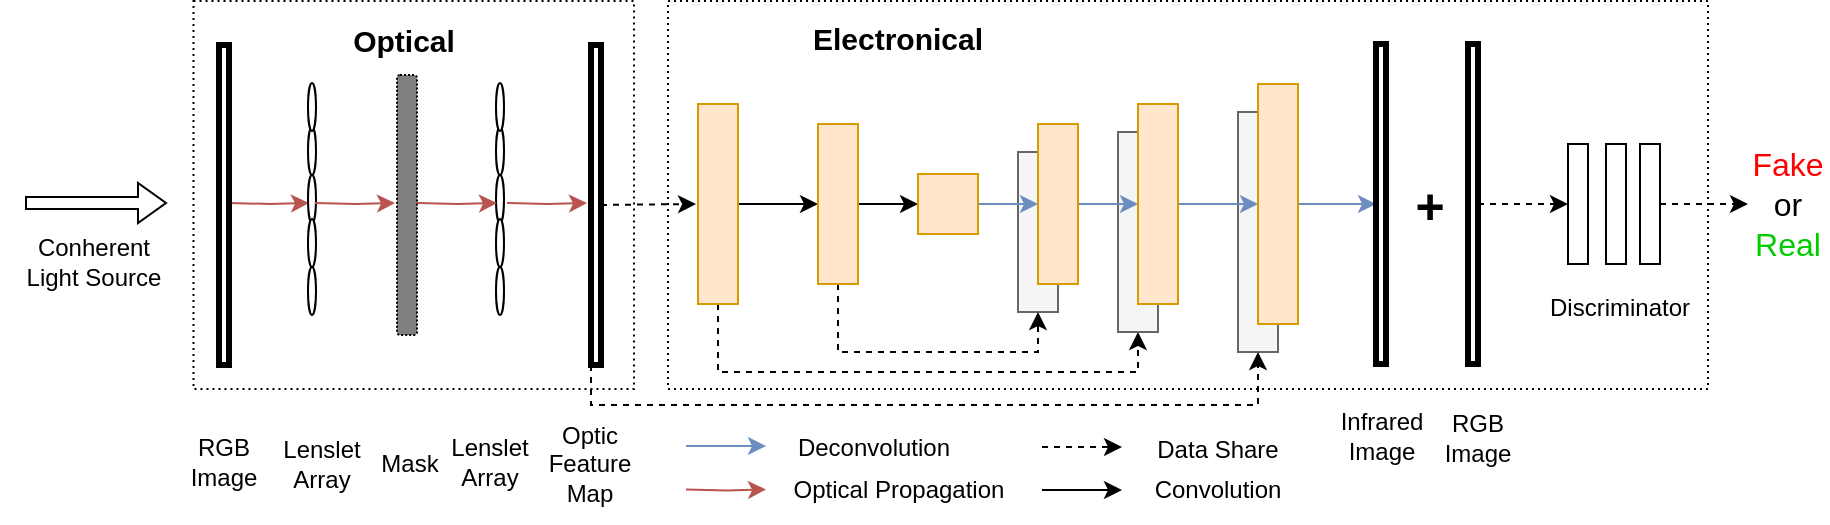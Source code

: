 <mxfile version="14.4.5" type="device"><diagram name="Page-1" id="c7558073-3199-34d8-9f00-42111426c3f3"><mxGraphModel dx="1038" dy="524" grid="1" gridSize="10" guides="1" tooltips="1" connect="1" arrows="1" fold="1" page="1" pageScale="1" pageWidth="21000" pageHeight="100000" background="#ffffff" math="0" shadow="0"><root><mxCell id="0"/><mxCell id="1" parent="0"/><mxCell id="jGKBf7WWrXWzR7vHvUci-107" value="" style="rounded=0;whiteSpace=wrap;html=1;fillColor=#f5f5f5;strokeColor=#666666;fontColor=#333333;" parent="1" vertex="1"><mxGeometry x="500" y="424" width="20" height="80" as="geometry"/></mxCell><mxCell id="3j87-L4nenAO9r-zL9cM-4" style="edgeStyle=orthogonalEdgeStyle;rounded=0;orthogonalLoop=1;jettySize=auto;html=1;exitX=1;exitY=0.5;exitDx=0;exitDy=0;fillColor=#f8cecc;strokeColor=#b85450;" parent="1" edge="1"><mxGeometry relative="1" as="geometry"><mxPoint x="145.5" y="449.5" as="targetPoint"/><mxPoint x="105.5" y="449.5" as="sourcePoint"/></mxGeometry></mxCell><mxCell id="4" value="" style="whiteSpace=wrap;align=center;verticalAlign=middle;fontStyle=1;strokeWidth=3;" parent="1" vertex="1"><mxGeometry x="100.5" y="370.5" width="5" height="160" as="geometry"/></mxCell><mxCell id="jGKBf7WWrXWzR7vHvUci-99" value="" style="shape=singleArrow;whiteSpace=wrap;html=1;" parent="1" vertex="1"><mxGeometry x="4" y="439.5" width="70" height="20" as="geometry"/></mxCell><mxCell id="jGKBf7WWrXWzR7vHvUci-102" value="&lt;span style=&quot;font-weight: normal&quot;&gt;Conherent &lt;br&gt;Light Source&lt;/span&gt;" style="text;html=1;strokeColor=none;fillColor=none;align=center;verticalAlign=middle;whiteSpace=wrap;rounded=0;fontStyle=1" parent="1" vertex="1"><mxGeometry x="-9" y="479" width="94" as="geometry"/></mxCell><mxCell id="jGKBf7WWrXWzR7vHvUci-114" style="edgeStyle=orthogonalEdgeStyle;rounded=0;orthogonalLoop=1;jettySize=auto;html=1;exitX=1;exitY=0.5;exitDx=0;exitDy=0;entryX=0;entryY=0.5;entryDx=0;entryDy=0;" parent="1" source="jGKBf7WWrXWzR7vHvUci-104" target="jGKBf7WWrXWzR7vHvUci-105" edge="1"><mxGeometry relative="1" as="geometry"/></mxCell><mxCell id="jGKBf7WWrXWzR7vHvUci-133" style="edgeStyle=orthogonalEdgeStyle;rounded=0;orthogonalLoop=1;jettySize=auto;html=1;exitX=0.5;exitY=1;exitDx=0;exitDy=0;entryX=0.5;entryY=1;entryDx=0;entryDy=0;dashed=1;" parent="1" source="jGKBf7WWrXWzR7vHvUci-104" target="jGKBf7WWrXWzR7vHvUci-108" edge="1"><mxGeometry relative="1" as="geometry"/></mxCell><mxCell id="jGKBf7WWrXWzR7vHvUci-104" value="" style="rounded=0;whiteSpace=wrap;html=1;fillColor=#ffe6cc;strokeColor=#d79b00;" parent="1" vertex="1"><mxGeometry x="340" y="400" width="20" height="100" as="geometry"/></mxCell><mxCell id="jGKBf7WWrXWzR7vHvUci-115" style="edgeStyle=orthogonalEdgeStyle;rounded=0;orthogonalLoop=1;jettySize=auto;html=1;exitX=1;exitY=0.5;exitDx=0;exitDy=0;entryX=0;entryY=0.5;entryDx=0;entryDy=0;" parent="1" source="jGKBf7WWrXWzR7vHvUci-105" target="jGKBf7WWrXWzR7vHvUci-106" edge="1"><mxGeometry relative="1" as="geometry"/></mxCell><mxCell id="jGKBf7WWrXWzR7vHvUci-191" style="edgeStyle=orthogonalEdgeStyle;rounded=0;orthogonalLoop=1;jettySize=auto;html=1;exitX=0.5;exitY=1;exitDx=0;exitDy=0;entryX=0.5;entryY=1;entryDx=0;entryDy=0;strokeColor=#000000;fontSize=12;dashed=1;" parent="1" source="jGKBf7WWrXWzR7vHvUci-105" target="jGKBf7WWrXWzR7vHvUci-107" edge="1"><mxGeometry relative="1" as="geometry"/></mxCell><mxCell id="jGKBf7WWrXWzR7vHvUci-105" value="" style="rounded=0;whiteSpace=wrap;html=1;fillColor=#ffe6cc;strokeColor=#d79b00;" parent="1" vertex="1"><mxGeometry x="400" y="410" width="20" height="80" as="geometry"/></mxCell><mxCell id="jGKBf7WWrXWzR7vHvUci-126" style="edgeStyle=orthogonalEdgeStyle;rounded=0;orthogonalLoop=1;jettySize=auto;html=1;exitX=1;exitY=0.5;exitDx=0;exitDy=0;fillColor=#dae8fc;strokeColor=#6c8ebf;" parent="1" source="jGKBf7WWrXWzR7vHvUci-106" target="jGKBf7WWrXWzR7vHvUci-121" edge="1"><mxGeometry relative="1" as="geometry"/></mxCell><mxCell id="jGKBf7WWrXWzR7vHvUci-106" value="" style="rounded=0;whiteSpace=wrap;html=1;fillColor=#ffe6cc;strokeColor=#d79b00;" parent="1" vertex="1"><mxGeometry x="450" y="435" width="30" height="30" as="geometry"/></mxCell><mxCell id="jGKBf7WWrXWzR7vHvUci-108" value="" style="rounded=0;whiteSpace=wrap;html=1;fillColor=#f5f5f5;strokeColor=#666666;fontColor=#333333;" parent="1" vertex="1"><mxGeometry x="550" y="414" width="20" height="100" as="geometry"/></mxCell><mxCell id="jGKBf7WWrXWzR7vHvUci-110" value="" style="rounded=0;whiteSpace=wrap;html=1;fillColor=#f5f5f5;strokeColor=#666666;fontColor=#333333;" parent="1" vertex="1"><mxGeometry x="610" y="404" width="20" height="120" as="geometry"/></mxCell><mxCell id="jGKBf7WWrXWzR7vHvUci-127" style="edgeStyle=orthogonalEdgeStyle;rounded=0;orthogonalLoop=1;jettySize=auto;html=1;exitX=1;exitY=0.5;exitDx=0;exitDy=0;entryX=0;entryY=0.5;entryDx=0;entryDy=0;fillColor=#dae8fc;strokeColor=#6c8ebf;" parent="1" source="jGKBf7WWrXWzR7vHvUci-121" target="jGKBf7WWrXWzR7vHvUci-124" edge="1"><mxGeometry relative="1" as="geometry"/></mxCell><mxCell id="jGKBf7WWrXWzR7vHvUci-121" value="" style="rounded=0;whiteSpace=wrap;html=1;fillColor=#ffe6cc;strokeColor=#d79b00;" parent="1" vertex="1"><mxGeometry x="510" y="410" width="20" height="80" as="geometry"/></mxCell><mxCell id="3j87-L4nenAO9r-zL9cM-53" style="edgeStyle=orthogonalEdgeStyle;rounded=0;orthogonalLoop=1;jettySize=auto;html=1;exitX=1;exitY=0.5;exitDx=0;exitDy=0;entryX=0;entryY=0.5;entryDx=0;entryDy=0;strokeColor=#6c8ebf;fillColor=#dae8fc;" parent="1" source="jGKBf7WWrXWzR7vHvUci-124" target="jGKBf7WWrXWzR7vHvUci-125" edge="1"><mxGeometry relative="1" as="geometry"/></mxCell><mxCell id="jGKBf7WWrXWzR7vHvUci-124" value="" style="rounded=0;whiteSpace=wrap;html=1;fillColor=#ffe6cc;strokeColor=#d79b00;" parent="1" vertex="1"><mxGeometry x="560" y="400" width="20" height="100" as="geometry"/></mxCell><mxCell id="jGKBf7WWrXWzR7vHvUci-137" style="edgeStyle=orthogonalEdgeStyle;rounded=0;orthogonalLoop=1;jettySize=auto;html=1;exitX=1;exitY=0.5;exitDx=0;exitDy=0;entryX=0;entryY=0.5;entryDx=0;entryDy=0;fillColor=#dae8fc;strokeColor=#6c8ebf;" parent="1" source="jGKBf7WWrXWzR7vHvUci-125" target="jGKBf7WWrXWzR7vHvUci-136" edge="1"><mxGeometry relative="1" as="geometry"/></mxCell><mxCell id="jGKBf7WWrXWzR7vHvUci-125" value="" style="rounded=0;whiteSpace=wrap;html=1;fillColor=#ffe6cc;strokeColor=#d79b00;" parent="1" vertex="1"><mxGeometry x="620" y="390" width="20" height="120" as="geometry"/></mxCell><mxCell id="jGKBf7WWrXWzR7vHvUci-136" value="" style="whiteSpace=wrap;align=center;verticalAlign=middle;fontStyle=1;strokeWidth=3;" parent="1" vertex="1"><mxGeometry x="679" y="370" width="5" height="160" as="geometry"/></mxCell><mxCell id="jGKBf7WWrXWzR7vHvUci-138" value="&lt;span style=&quot;font-weight: normal&quot;&gt;Infrared&lt;br&gt;Image&lt;/span&gt;" style="text;html=1;strokeColor=none;fillColor=none;align=center;verticalAlign=middle;whiteSpace=wrap;rounded=0;shadow=0;glass=0;labelBackgroundColor=none;sketch=0;fontStyle=1" parent="1" vertex="1"><mxGeometry x="652.5" y="550" width="58" height="32" as="geometry"/></mxCell><mxCell id="jGKBf7WWrXWzR7vHvUci-143" value="" style="endArrow=classic;html=1;" parent="1" edge="1"><mxGeometry width="50" height="50" relative="1" as="geometry"><mxPoint x="512" y="593" as="sourcePoint"/><mxPoint x="552" y="593" as="targetPoint"/></mxGeometry></mxCell><mxCell id="jGKBf7WWrXWzR7vHvUci-145" value="Convolution" style="text;html=1;strokeColor=none;fillColor=none;align=center;verticalAlign=middle;whiteSpace=wrap;rounded=0;shadow=0;glass=0;dashed=1;dashPattern=1 2;labelBackgroundColor=none;sketch=0;" parent="1" vertex="1"><mxGeometry x="579.5" y="583" width="40" height="20" as="geometry"/></mxCell><mxCell id="jGKBf7WWrXWzR7vHvUci-148" value="" style="endArrow=classic;html=1;fillColor=#dae8fc;strokeColor=#6c8ebf;" parent="1" edge="1"><mxGeometry width="50" height="50" relative="1" as="geometry"><mxPoint x="334" y="571" as="sourcePoint"/><mxPoint x="374" y="571" as="targetPoint"/></mxGeometry></mxCell><mxCell id="jGKBf7WWrXWzR7vHvUci-149" value="Deconvolution" style="text;html=1;strokeColor=none;fillColor=none;align=center;verticalAlign=middle;whiteSpace=wrap;rounded=0;shadow=0;glass=0;dashed=1;dashPattern=1 2;labelBackgroundColor=none;sketch=0;" parent="1" vertex="1"><mxGeometry x="408" y="562" width="40" height="20" as="geometry"/></mxCell><mxCell id="jGKBf7WWrXWzR7vHvUci-150" value="" style="endArrow=classic;html=1;fillColor=#dae8fc;dashed=1;" parent="1" edge="1"><mxGeometry width="50" height="50" relative="1" as="geometry"><mxPoint x="512" y="571.5" as="sourcePoint"/><mxPoint x="552" y="571.5" as="targetPoint"/></mxGeometry></mxCell><mxCell id="jGKBf7WWrXWzR7vHvUci-151" value="Data Share" style="text;html=1;strokeColor=none;fillColor=none;align=center;verticalAlign=middle;whiteSpace=wrap;rounded=0;shadow=0;glass=0;dashed=1;dashPattern=1 2;labelBackgroundColor=none;sketch=0;" parent="1" vertex="1"><mxGeometry x="564.5" y="563" width="70" height="20" as="geometry"/></mxCell><mxCell id="d5DRJcXPHrMYeSOv85Lz-5" style="edgeStyle=orthogonalEdgeStyle;rounded=0;orthogonalLoop=1;jettySize=auto;html=1;exitX=1;exitY=0.5;exitDx=0;exitDy=0;entryX=0;entryY=0.5;entryDx=0;entryDy=0;dashed=1;" parent="1" source="jGKBf7WWrXWzR7vHvUci-182" target="jGKBf7WWrXWzR7vHvUci-194" edge="1"><mxGeometry relative="1" as="geometry"/></mxCell><mxCell id="jGKBf7WWrXWzR7vHvUci-182" value="" style="rounded=0;whiteSpace=wrap;html=1;shadow=0;glass=0;labelBackgroundColor=none;sketch=0;fillColor=none;strokeWidth=3;" parent="1" vertex="1"><mxGeometry x="725" y="370" width="5" height="160" as="geometry"/></mxCell><mxCell id="jGKBf7WWrXWzR7vHvUci-183" value="+" style="text;html=1;strokeColor=none;fillColor=none;align=center;verticalAlign=middle;whiteSpace=wrap;rounded=0;shadow=0;glass=0;labelBackgroundColor=none;sketch=0;fontSize=25;fontStyle=1" parent="1" vertex="1"><mxGeometry x="685.5" y="440" width="40" height="20" as="geometry"/></mxCell><mxCell id="jGKBf7WWrXWzR7vHvUci-140" value="" style="rounded=0;whiteSpace=wrap;html=1;shadow=0;glass=0;labelBackgroundColor=none;sketch=0;fillColor=none;dashed=1;dashPattern=1 2;" parent="1" vertex="1"><mxGeometry x="87.75" y="348.5" width="220.25" height="194" as="geometry"/></mxCell><mxCell id="jGKBf7WWrXWzR7vHvUci-189" value="RGB&lt;br&gt;Image" style="text;html=1;strokeColor=none;fillColor=none;align=center;verticalAlign=middle;whiteSpace=wrap;rounded=0;shadow=0;glass=0;labelBackgroundColor=none;sketch=0;fontSize=12;" parent="1" vertex="1"><mxGeometry x="709.5" y="557" width="40" height="20" as="geometry"/></mxCell><mxCell id="d5DRJcXPHrMYeSOv85Lz-8" style="edgeStyle=orthogonalEdgeStyle;rounded=0;orthogonalLoop=1;jettySize=auto;html=1;exitX=1;exitY=0.5;exitDx=0;exitDy=0;entryX=0;entryY=0.5;entryDx=0;entryDy=0;dashed=1;" parent="1" source="jGKBf7WWrXWzR7vHvUci-192" target="jGKBf7WWrXWzR7vHvUci-206" edge="1"><mxGeometry relative="1" as="geometry"/></mxCell><mxCell id="jGKBf7WWrXWzR7vHvUci-192" value="" style="rounded=0;whiteSpace=wrap;html=1;shadow=0;glass=0;labelBackgroundColor=none;sketch=0;strokeWidth=1;fillColor=none;fontSize=12;" parent="1" vertex="1"><mxGeometry x="811" y="420" width="10" height="60" as="geometry"/></mxCell><mxCell id="jGKBf7WWrXWzR7vHvUci-193" value="" style="rounded=0;whiteSpace=wrap;html=1;shadow=0;glass=0;labelBackgroundColor=none;sketch=0;strokeWidth=1;fillColor=none;fontSize=12;" parent="1" vertex="1"><mxGeometry x="794" y="420" width="10" height="60" as="geometry"/></mxCell><mxCell id="jGKBf7WWrXWzR7vHvUci-194" value="" style="rounded=0;whiteSpace=wrap;html=1;shadow=0;glass=0;labelBackgroundColor=none;sketch=0;strokeWidth=1;fillColor=none;fontSize=12;" parent="1" vertex="1"><mxGeometry x="775" y="420" width="10" height="60" as="geometry"/></mxCell><mxCell id="jGKBf7WWrXWzR7vHvUci-201" value="&lt;span style=&quot;font-weight: normal&quot;&gt;&lt;font color=&quot;#000000&quot; style=&quot;font-size: 12px&quot;&gt;Discriminator&lt;/font&gt;&lt;/span&gt;" style="text;html=1;strokeColor=none;fillColor=none;align=center;verticalAlign=middle;whiteSpace=wrap;rounded=0;shadow=0;glass=0;labelBackgroundColor=none;sketch=0;fontSize=16;fontStyle=1;fontColor=#FFA51F;" parent="1" vertex="1"><mxGeometry x="781" y="490" width="40" height="20" as="geometry"/></mxCell><mxCell id="jGKBf7WWrXWzR7vHvUci-204" value="&lt;font color=&quot;#ff0000&quot;&gt;Fake&lt;/font&gt;" style="text;html=1;strokeColor=none;fillColor=none;align=center;verticalAlign=middle;whiteSpace=wrap;rounded=0;shadow=0;glass=0;labelBackgroundColor=none;sketch=0;fontSize=16;fontColor=#FFA51F;" parent="1" vertex="1"><mxGeometry x="865" y="420" width="40" height="20" as="geometry"/></mxCell><mxCell id="jGKBf7WWrXWzR7vHvUci-206" value="&lt;font color=&quot;#000000&quot;&gt;or&lt;/font&gt;" style="text;html=1;strokeColor=none;fillColor=none;align=center;verticalAlign=middle;whiteSpace=wrap;rounded=0;shadow=0;glass=0;labelBackgroundColor=none;sketch=0;fontSize=16;fontColor=#FFA51F;" parent="1" vertex="1"><mxGeometry x="865" y="440" width="40" height="20" as="geometry"/></mxCell><mxCell id="jGKBf7WWrXWzR7vHvUci-207" value="&lt;font&gt;Real&lt;/font&gt;" style="text;html=1;strokeColor=none;fillColor=none;align=center;verticalAlign=middle;whiteSpace=wrap;rounded=0;shadow=0;glass=0;labelBackgroundColor=none;sketch=0;fontSize=16;fontColor=#00CC00;" parent="1" vertex="1"><mxGeometry x="865" y="460" width="40" height="20" as="geometry"/></mxCell><mxCell id="jGKBf7WWrXWzR7vHvUci-216" value="" style="rounded=1;whiteSpace=wrap;html=1;shadow=0;glass=0;dashed=1;dashPattern=1 1;labelBackgroundColor=none;sketch=0;strokeWidth=1;gradientColor=none;fontSize=12;fontColor=#00CC00;fillColor=#808080;" parent="1" vertex="1"><mxGeometry x="189.5" y="385.5" width="10" height="130" as="geometry"/></mxCell><mxCell id="jGKBf7WWrXWzR7vHvUci-231" value="&lt;span style=&quot;font-weight: normal&quot;&gt;RGB&lt;br&gt;Image&lt;/span&gt;" style="text;html=1;strokeColor=none;fillColor=none;align=center;verticalAlign=middle;whiteSpace=wrap;rounded=0;fontStyle=1" parent="1" vertex="1"><mxGeometry x="83" y="548.5" width="40" height="60" as="geometry"/></mxCell><mxCell id="jGKBf7WWrXWzR7vHvUci-232" value="&lt;span style=&quot;font-weight: normal&quot;&gt;Optic&lt;br&gt;Feature&lt;br&gt;Map&lt;/span&gt;" style="text;html=1;strokeColor=none;fillColor=none;align=center;verticalAlign=middle;whiteSpace=wrap;rounded=0;fontStyle=1" parent="1" vertex="1"><mxGeometry x="248" y="554.5" width="75.5" height="51" as="geometry"/></mxCell><mxCell id="jGKBf7WWrXWzR7vHvUci-238" value="&lt;span style=&quot;font-weight: normal&quot;&gt;Lenslet&lt;br&gt;Array&lt;/span&gt;" style="text;html=1;strokeColor=none;fillColor=none;align=center;verticalAlign=middle;whiteSpace=wrap;rounded=0;fontStyle=1" parent="1" vertex="1"><mxGeometry x="216" y="548.5" width="40" height="60" as="geometry"/></mxCell><mxCell id="jGKBf7WWrXWzR7vHvUci-240" value="&lt;span style=&quot;font-weight: normal&quot;&gt;Mask&lt;/span&gt;" style="text;html=1;strokeColor=none;fillColor=none;align=center;verticalAlign=middle;whiteSpace=wrap;rounded=0;fontStyle=1" parent="1" vertex="1"><mxGeometry x="175.5" y="549.5" width="40" height="60" as="geometry"/></mxCell><mxCell id="d5DRJcXPHrMYeSOv85Lz-11" value="" style="ellipse;whiteSpace=wrap;html=1;" parent="1" vertex="1"><mxGeometry x="145" y="411.5" width="4" height="24" as="geometry"/></mxCell><mxCell id="d5DRJcXPHrMYeSOv85Lz-12" value="" style="ellipse;whiteSpace=wrap;html=1;" parent="1" vertex="1"><mxGeometry x="145" y="435.5" width="4" height="24" as="geometry"/></mxCell><mxCell id="d5DRJcXPHrMYeSOv85Lz-13" value="" style="ellipse;whiteSpace=wrap;html=1;" parent="1" vertex="1"><mxGeometry x="145" y="457.5" width="4" height="24" as="geometry"/></mxCell><mxCell id="d5DRJcXPHrMYeSOv85Lz-14" value="" style="ellipse;whiteSpace=wrap;html=1;" parent="1" vertex="1"><mxGeometry x="145" y="481.5" width="4" height="24" as="geometry"/></mxCell><mxCell id="d5DRJcXPHrMYeSOv85Lz-15" value="" style="ellipse;whiteSpace=wrap;html=1;" parent="1" vertex="1"><mxGeometry x="145" y="389.5" width="4" height="24" as="geometry"/></mxCell><mxCell id="d5DRJcXPHrMYeSOv85Lz-16" value="&lt;span style=&quot;font-weight: normal&quot;&gt;Lenslet&lt;br&gt;Array&lt;/span&gt;" style="text;html=1;strokeColor=none;fillColor=none;align=center;verticalAlign=middle;whiteSpace=wrap;rounded=0;fontStyle=1" parent="1" vertex="1"><mxGeometry x="132" y="549.5" width="40" height="60" as="geometry"/></mxCell><mxCell id="d5DRJcXPHrMYeSOv85Lz-22" value="" style="ellipse;whiteSpace=wrap;html=1;" parent="1" vertex="1"><mxGeometry x="239" y="411.5" width="4" height="24" as="geometry"/></mxCell><mxCell id="d5DRJcXPHrMYeSOv85Lz-23" value="" style="ellipse;whiteSpace=wrap;html=1;" parent="1" vertex="1"><mxGeometry x="239" y="435.5" width="4" height="24" as="geometry"/></mxCell><mxCell id="d5DRJcXPHrMYeSOv85Lz-24" value="" style="ellipse;whiteSpace=wrap;html=1;" parent="1" vertex="1"><mxGeometry x="239" y="457.5" width="4" height="24" as="geometry"/></mxCell><mxCell id="d5DRJcXPHrMYeSOv85Lz-25" value="" style="ellipse;whiteSpace=wrap;html=1;" parent="1" vertex="1"><mxGeometry x="239" y="481.5" width="4" height="24" as="geometry"/></mxCell><mxCell id="d5DRJcXPHrMYeSOv85Lz-26" value="" style="ellipse;whiteSpace=wrap;html=1;" parent="1" vertex="1"><mxGeometry x="239" y="389.5" width="4" height="24" as="geometry"/></mxCell><mxCell id="3j87-L4nenAO9r-zL9cM-51" style="edgeStyle=orthogonalEdgeStyle;rounded=0;orthogonalLoop=1;jettySize=auto;html=1;exitX=0;exitY=1;exitDx=0;exitDy=0;entryX=0.5;entryY=1;entryDx=0;entryDy=0;dashed=1;strokeColor=#000000;" parent="1" source="3j87-L4nenAO9r-zL9cM-7" target="jGKBf7WWrXWzR7vHvUci-110" edge="1"><mxGeometry relative="1" as="geometry"/></mxCell><mxCell id="3j87-L4nenAO9r-zL9cM-7" value="" style="whiteSpace=wrap;align=center;verticalAlign=middle;fontStyle=1;strokeWidth=3;" parent="1" vertex="1"><mxGeometry x="286.5" y="370.5" width="5" height="160" as="geometry"/></mxCell><mxCell id="3j87-L4nenAO9r-zL9cM-14" style="edgeStyle=orthogonalEdgeStyle;rounded=0;orthogonalLoop=1;jettySize=auto;html=1;exitX=1;exitY=0.5;exitDx=0;exitDy=0;fillColor=#f8cecc;strokeColor=#b85450;" parent="1" edge="1"><mxGeometry relative="1" as="geometry"><mxPoint x="188.5" y="449.5" as="targetPoint"/><mxPoint x="148.5" y="449.5" as="sourcePoint"/></mxGeometry></mxCell><mxCell id="3j87-L4nenAO9r-zL9cM-16" style="edgeStyle=orthogonalEdgeStyle;rounded=0;orthogonalLoop=1;jettySize=auto;html=1;exitX=1;exitY=0.5;exitDx=0;exitDy=0;fillColor=#f8cecc;strokeColor=#b85450;" parent="1" edge="1"><mxGeometry relative="1" as="geometry"><mxPoint x="239.5" y="449.5" as="targetPoint"/><mxPoint x="199.5" y="449.5" as="sourcePoint"/></mxGeometry></mxCell><mxCell id="3j87-L4nenAO9r-zL9cM-17" style="edgeStyle=orthogonalEdgeStyle;rounded=0;orthogonalLoop=1;jettySize=auto;html=1;exitX=1;exitY=0.5;exitDx=0;exitDy=0;fillColor=#f8cecc;strokeColor=#b85450;" parent="1" edge="1"><mxGeometry relative="1" as="geometry"><mxPoint x="284.5" y="449.5" as="targetPoint"/><mxPoint x="244.5" y="449.5" as="sourcePoint"/></mxGeometry></mxCell><mxCell id="3j87-L4nenAO9r-zL9cM-18" style="edgeStyle=orthogonalEdgeStyle;rounded=0;orthogonalLoop=1;jettySize=auto;html=1;exitX=1;exitY=0.5;exitDx=0;exitDy=0;fillColor=#f8cecc;strokeColor=#b85450;" parent="1" edge="1"><mxGeometry relative="1" as="geometry"><mxPoint x="374" y="592.75" as="targetPoint"/><mxPoint x="334" y="592.75" as="sourcePoint"/></mxGeometry></mxCell><mxCell id="3j87-L4nenAO9r-zL9cM-19" value="Optical Propagation" style="text;html=1;strokeColor=none;fillColor=none;align=center;verticalAlign=middle;whiteSpace=wrap;rounded=0;" parent="1" vertex="1"><mxGeometry x="364.5" y="583" width="151" height="20" as="geometry"/></mxCell><mxCell id="3j87-L4nenAO9r-zL9cM-37" style="edgeStyle=orthogonalEdgeStyle;rounded=0;orthogonalLoop=1;jettySize=auto;html=1;exitX=1;exitY=0.5;exitDx=0;exitDy=0;entryX=0;entryY=0.5;entryDx=0;entryDy=0;strokeColor=none;dashed=1;" parent="1" edge="1"><mxGeometry relative="1" as="geometry"><mxPoint x="310" y="450" as="sourcePoint"/><mxPoint x="340" y="450" as="targetPoint"/></mxGeometry></mxCell><mxCell id="3j87-L4nenAO9r-zL9cM-39" style="edgeStyle=orthogonalEdgeStyle;rounded=0;orthogonalLoop=1;jettySize=auto;html=1;exitX=1;exitY=0.5;exitDx=0;exitDy=0;entryX=0;entryY=0.5;entryDx=0;entryDy=0;dashed=1;" parent="1" source="3j87-L4nenAO9r-zL9cM-7" edge="1"><mxGeometry relative="1" as="geometry"><mxPoint x="309" y="450" as="sourcePoint"/><mxPoint x="339" y="450" as="targetPoint"/></mxGeometry></mxCell><mxCell id="3j87-L4nenAO9r-zL9cM-42" value="&lt;b&gt;&lt;font style=&quot;font-size: 15px&quot;&gt;Optical&lt;/font&gt;&lt;/b&gt;" style="text;html=1;strokeColor=none;fillColor=none;align=center;verticalAlign=middle;whiteSpace=wrap;rounded=0;" parent="1" vertex="1"><mxGeometry x="173" y="357.5" width="40" height="20" as="geometry"/></mxCell><mxCell id="3j87-L4nenAO9r-zL9cM-45" value="&lt;b&gt;&lt;font style=&quot;font-size: 15px&quot;&gt;Electronical&lt;/font&gt;&lt;/b&gt;" style="text;html=1;strokeColor=none;fillColor=none;align=center;verticalAlign=middle;whiteSpace=wrap;rounded=0;" parent="1" vertex="1"><mxGeometry x="420" y="357" width="40" height="20" as="geometry"/></mxCell><mxCell id="3j87-L4nenAO9r-zL9cM-44" value="" style="rounded=0;whiteSpace=wrap;html=1;shadow=0;glass=0;labelBackgroundColor=none;sketch=0;fillColor=none;dashed=1;dashPattern=1 2;" parent="1" vertex="1"><mxGeometry x="325" y="348.5" width="520" height="194" as="geometry"/></mxCell></root></mxGraphModel></diagram></mxfile>